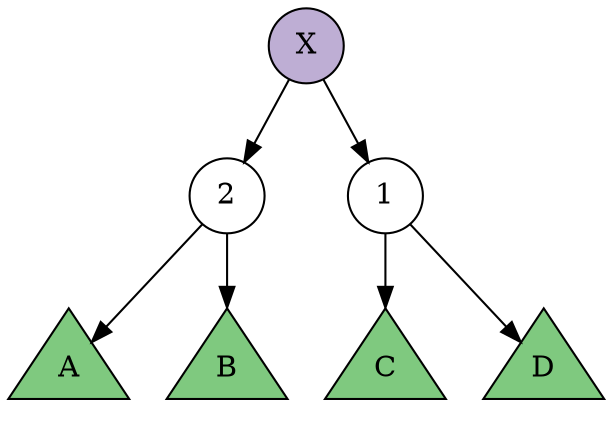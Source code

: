 digraph zagzig{
    node[shape=circle fixedsize=true style=filled fillcolor=white colorscheme=accent8 ];
    X->2;
    X->1;
    1->C;
    1->D;
    2->A;
    2->B;
    A,B,C,D[shape=triangle height=0.8 width=0.8 fillcolor="1"];
    X[fillcolor="2"]
}
